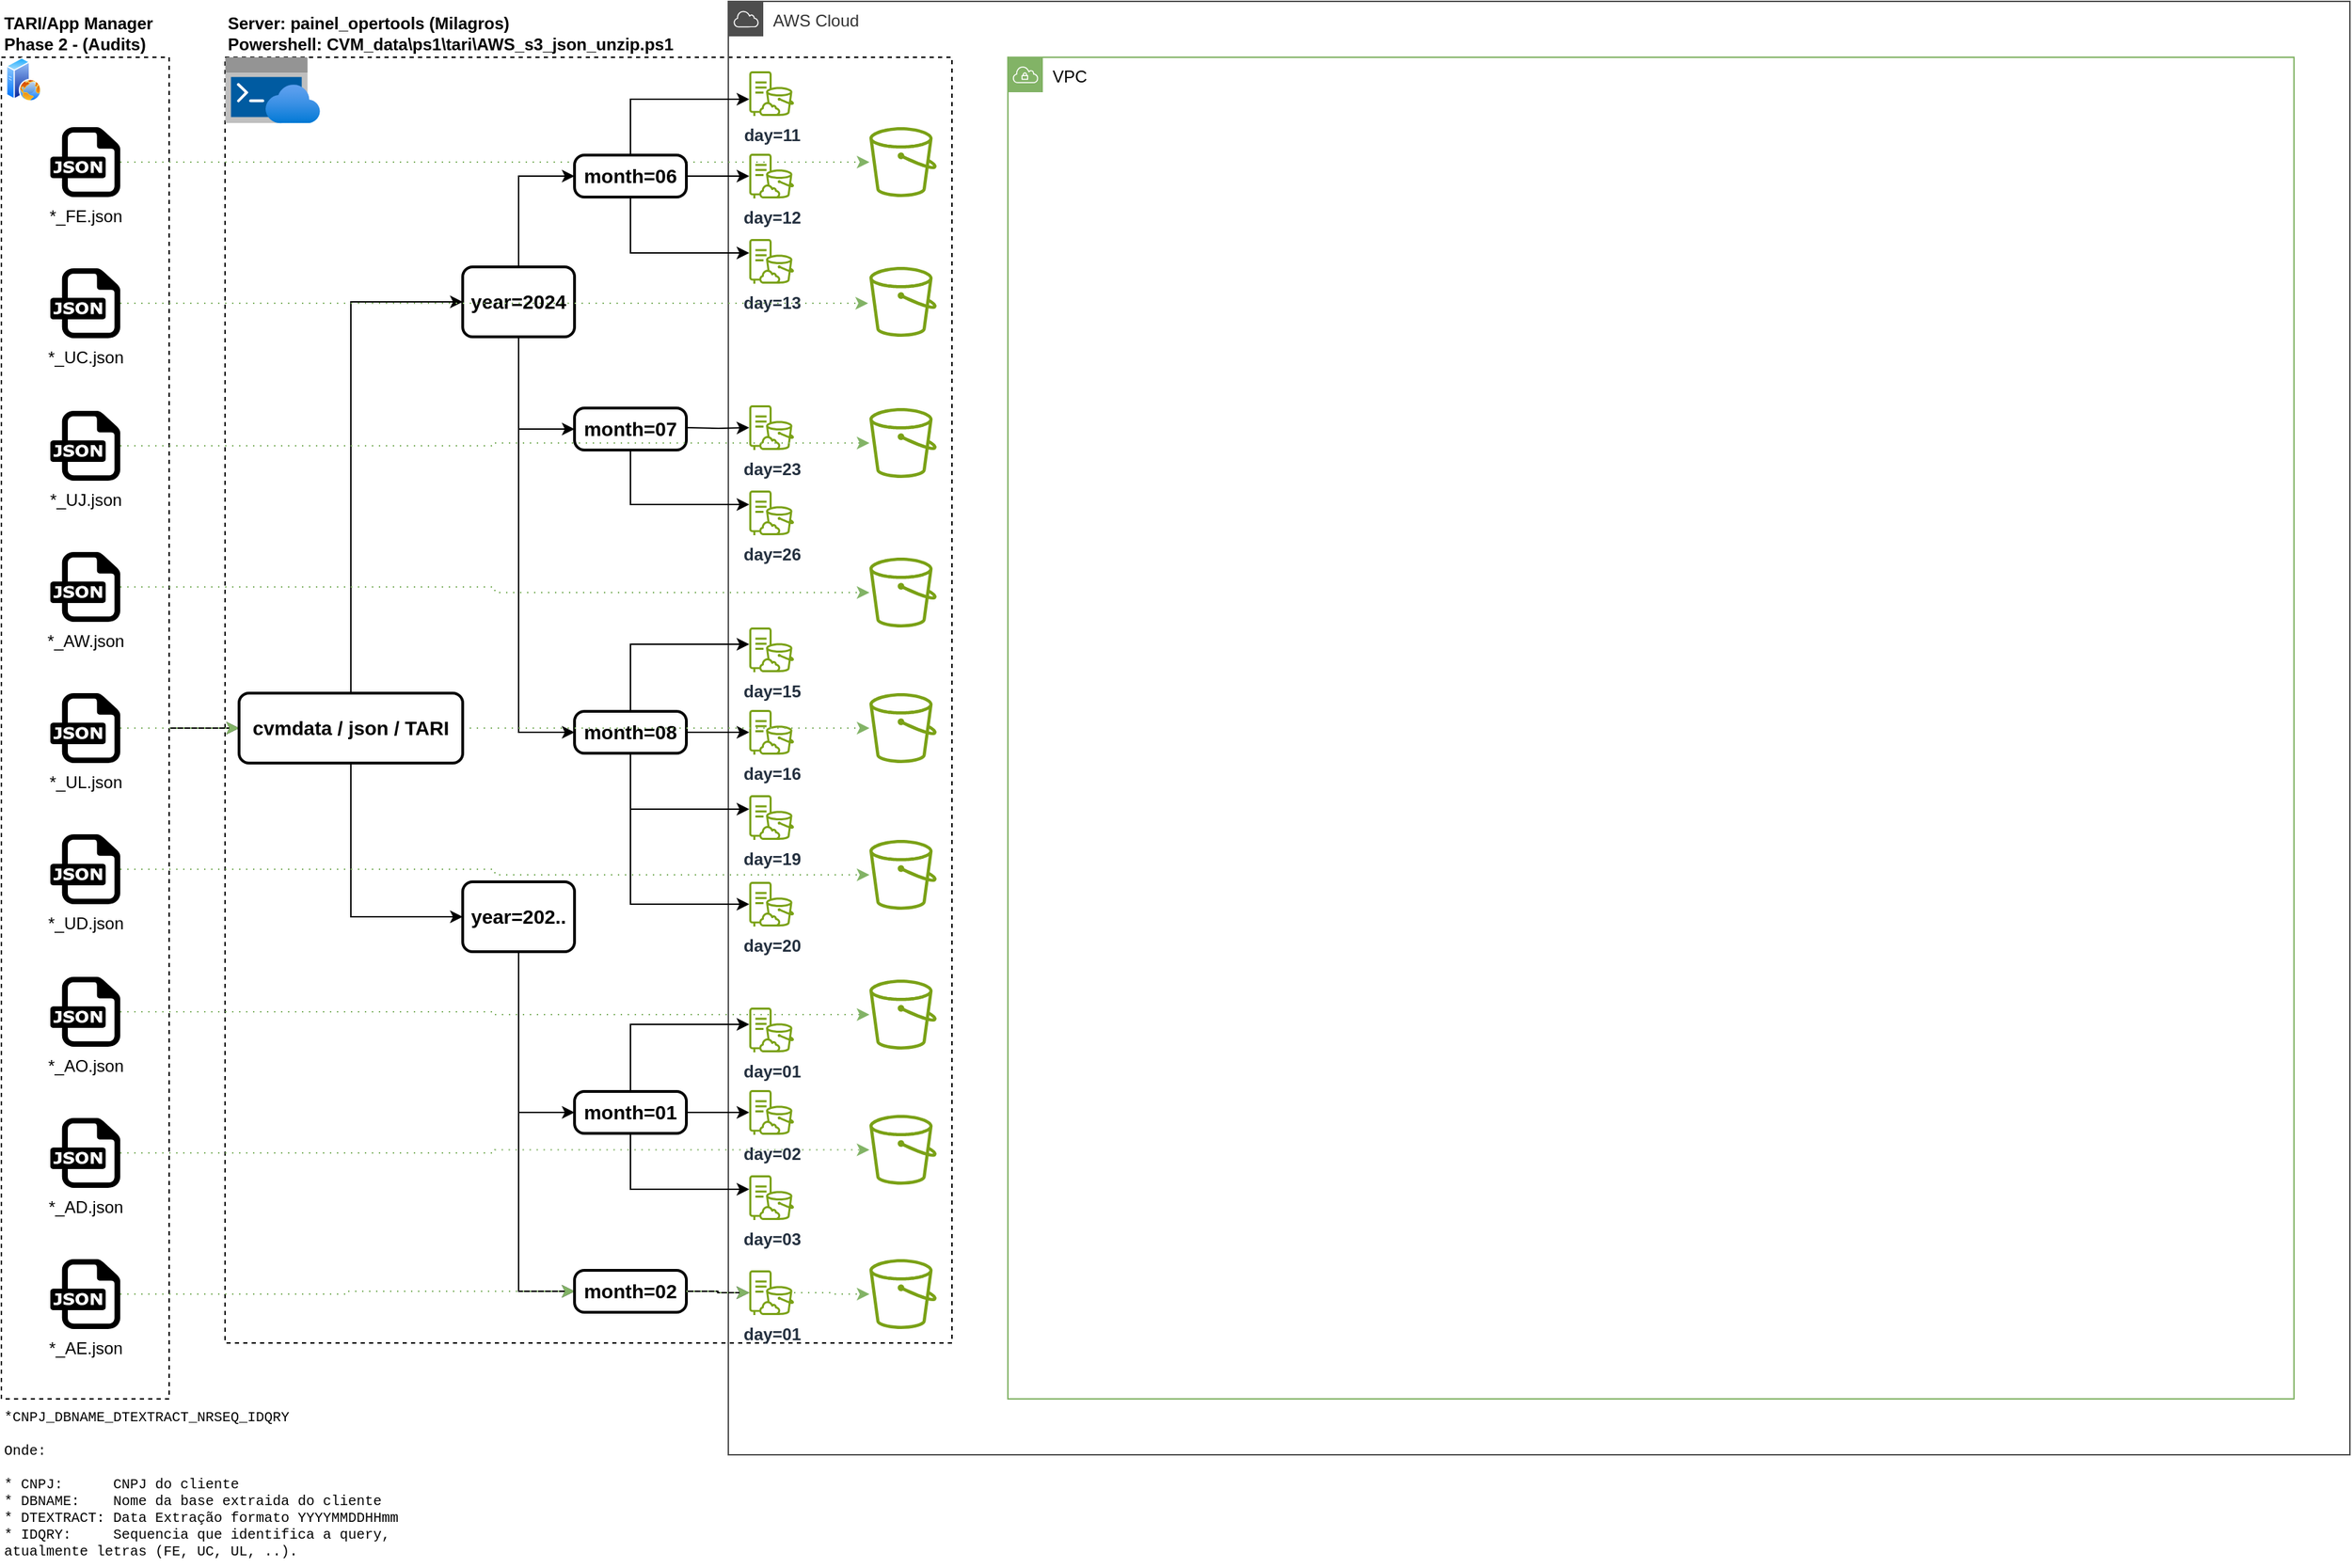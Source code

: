 <mxfile version="24.7.7">
  <diagram name="Página-1" id="c6UU8xq08x8CxFMYKwdJ">
    <mxGraphModel dx="2113" dy="867" grid="1" gridSize="10" guides="1" tooltips="1" connect="1" arrows="1" fold="1" page="1" pageScale="0.75" pageWidth="827" pageHeight="1169" background="none" math="0" shadow="0">
      <root>
        <mxCell id="0" />
        <mxCell id="CtPyU6aLkwgzy3mVIZhx-16" value="powershell" parent="0" />
        <mxCell id="CtPyU6aLkwgzy3mVIZhx-18" value="&lt;b&gt;Server:&amp;nbsp;painel_opertools (Milagros)&lt;/b&gt;&lt;div&gt;&lt;b&gt;Powershell:&amp;nbsp;CVM_data\ps1\tari\AWS_s3_json_unzip.ps1&lt;/b&gt;&lt;/div&gt;" style="whiteSpace=wrap;html=1;dashed=1;labelPosition=center;verticalLabelPosition=top;align=left;verticalAlign=bottom;" vertex="1" parent="CtPyU6aLkwgzy3mVIZhx-16">
          <mxGeometry x="200" y="120" width="520" height="920" as="geometry" />
        </mxCell>
        <mxCell id="CtPyU6aLkwgzy3mVIZhx-17" value="" style="image;aspect=fixed;html=1;points=[];align=center;fontSize=12;image=img/lib/azure2/other/Azure_Cloud_Shell.svg;" vertex="1" parent="CtPyU6aLkwgzy3mVIZhx-16">
          <mxGeometry x="200" y="120" width="68" height="47.2" as="geometry" />
        </mxCell>
        <mxCell id="CtPyU6aLkwgzy3mVIZhx-19" value="tari" parent="0" />
        <mxCell id="CtPyU6aLkwgzy3mVIZhx-22" value="" style="group;align=left;" vertex="1" connectable="0" parent="CtPyU6aLkwgzy3mVIZhx-19">
          <mxGeometry x="40" y="120" width="120" height="960" as="geometry" />
        </mxCell>
        <mxCell id="CtPyU6aLkwgzy3mVIZhx-20" value="&lt;b&gt;TARI/App Manager &lt;span style=&quot;background-color: initial;&quot;&gt;Phase 2 - (Audits)&lt;/span&gt;&lt;/b&gt;" style="whiteSpace=wrap;html=1;dashed=1;labelPosition=center;verticalLabelPosition=top;align=left;verticalAlign=bottom;" vertex="1" parent="CtPyU6aLkwgzy3mVIZhx-22">
          <mxGeometry width="120" height="960" as="geometry" />
        </mxCell>
        <mxCell id="CtPyU6aLkwgzy3mVIZhx-21" value="" style="image;perimeter=ellipsePerimeter;html=1;align=center;shadow=0;dashed=0;spacingTop=3;image=img/lib/active_directory/web_server.svg;" vertex="1" parent="CtPyU6aLkwgzy3mVIZhx-22">
          <mxGeometry width="32" height="31.67" as="geometry" />
        </mxCell>
        <mxCell id="CtPyU6aLkwgzy3mVIZhx-23" value="*&lt;span style=&quot;background-color: initial;&quot;&gt;_FE.json&lt;/span&gt;" style="dashed=0;outlineConnect=0;html=1;align=center;labelPosition=center;verticalLabelPosition=bottom;verticalAlign=top;shape=mxgraph.weblogos.json" vertex="1" parent="CtPyU6aLkwgzy3mVIZhx-22">
          <mxGeometry x="35" y="50.001" width="50" height="50" as="geometry" />
        </mxCell>
        <mxCell id="CtPyU6aLkwgzy3mVIZhx-24" value="*_UC.json" style="dashed=0;outlineConnect=0;html=1;align=center;labelPosition=center;verticalLabelPosition=bottom;verticalAlign=top;shape=mxgraph.weblogos.json" vertex="1" parent="CtPyU6aLkwgzy3mVIZhx-22">
          <mxGeometry x="35" y="151" width="50" height="50" as="geometry" />
        </mxCell>
        <mxCell id="CtPyU6aLkwgzy3mVIZhx-25" value="*_UJ.json" style="dashed=0;outlineConnect=0;html=1;align=center;labelPosition=center;verticalLabelPosition=bottom;verticalAlign=top;shape=mxgraph.weblogos.json" vertex="1" parent="CtPyU6aLkwgzy3mVIZhx-22">
          <mxGeometry x="35" y="253" width="50" height="50" as="geometry" />
        </mxCell>
        <mxCell id="CtPyU6aLkwgzy3mVIZhx-26" value="*_AW.json" style="dashed=0;outlineConnect=0;html=1;align=center;labelPosition=center;verticalLabelPosition=bottom;verticalAlign=top;shape=mxgraph.weblogos.json" vertex="1" parent="CtPyU6aLkwgzy3mVIZhx-22">
          <mxGeometry x="35" y="354" width="50" height="50" as="geometry" />
        </mxCell>
        <mxCell id="CtPyU6aLkwgzy3mVIZhx-27" value="*_UL.json" style="dashed=0;outlineConnect=0;html=1;align=center;labelPosition=center;verticalLabelPosition=bottom;verticalAlign=top;shape=mxgraph.weblogos.json" vertex="1" parent="CtPyU6aLkwgzy3mVIZhx-22">
          <mxGeometry x="35" y="455" width="50" height="50" as="geometry" />
        </mxCell>
        <mxCell id="CtPyU6aLkwgzy3mVIZhx-28" value="*_AE.json" style="dashed=0;outlineConnect=0;html=1;align=center;labelPosition=center;verticalLabelPosition=bottom;verticalAlign=top;shape=mxgraph.weblogos.json" vertex="1" parent="CtPyU6aLkwgzy3mVIZhx-22">
          <mxGeometry x="35" y="860.001" width="50" height="50" as="geometry" />
        </mxCell>
        <mxCell id="CtPyU6aLkwgzy3mVIZhx-29" value="*_AD.json" style="dashed=0;outlineConnect=0;html=1;align=center;labelPosition=center;verticalLabelPosition=bottom;verticalAlign=top;shape=mxgraph.weblogos.json" vertex="1" parent="CtPyU6aLkwgzy3mVIZhx-22">
          <mxGeometry x="35" y="759" width="50" height="50" as="geometry" />
        </mxCell>
        <mxCell id="CtPyU6aLkwgzy3mVIZhx-30" value="*_AO.json" style="dashed=0;outlineConnect=0;html=1;align=center;labelPosition=center;verticalLabelPosition=bottom;verticalAlign=top;shape=mxgraph.weblogos.json" vertex="1" parent="CtPyU6aLkwgzy3mVIZhx-22">
          <mxGeometry x="35" y="658" width="50" height="50" as="geometry" />
        </mxCell>
        <mxCell id="CtPyU6aLkwgzy3mVIZhx-31" value="*_UD.json" style="dashed=0;outlineConnect=0;html=1;align=center;labelPosition=center;verticalLabelPosition=bottom;verticalAlign=top;shape=mxgraph.weblogos.json" vertex="1" parent="CtPyU6aLkwgzy3mVIZhx-22">
          <mxGeometry x="35" y="556" width="50" height="50" as="geometry" />
        </mxCell>
        <mxCell id="CtPyU6aLkwgzy3mVIZhx-35" value="*CNPJ_DBNAME_DTEXTRACT_NRSEQ_IDQRY&#xa;&#xa;Onde:&#xa;&#xa;* CNPJ:      CNPJ do cliente&#xa;* DBNAME:    Nome da base extraida do cliente&#xa;* DTEXTRACT: Data Extração formato YYYYMMDDHHmm&#xa;* IDQRY:     Sequencia que identifica a query, &#xa;atualmente letras (FE, UC, UL, ..)." style="fillColor=none;strokeColor=none;align=left;fontSize=10;fontFamily=Courier New;" vertex="1" parent="CtPyU6aLkwgzy3mVIZhx-19">
          <mxGeometry x="40" y="1080" width="350" height="120" as="geometry" />
        </mxCell>
        <mxCell id="CtPyU6aLkwgzy3mVIZhx-6" value="cloud" parent="0" />
        <mxCell id="CtPyU6aLkwgzy3mVIZhx-8" value="AWS Cloud" style="sketch=0;outlineConnect=0;gradientColor=none;html=1;whiteSpace=wrap;fontSize=12;fontStyle=0;shape=mxgraph.aws4.group;grIcon=mxgraph.aws4.group_aws_cloud;strokeColor=#4D4D4D;fillColor=none;verticalAlign=top;align=left;spacingLeft=30;fontColor=#333333;dashed=0;" vertex="1" parent="CtPyU6aLkwgzy3mVIZhx-6">
          <mxGeometry x="560" y="80" width="1160" height="1040" as="geometry" />
        </mxCell>
        <mxCell id="CtPyU6aLkwgzy3mVIZhx-77" style="edgeStyle=orthogonalEdgeStyle;rounded=0;orthogonalLoop=1;jettySize=auto;html=1;entryX=0;entryY=0.5;entryDx=0;entryDy=0;" edge="1" parent="CtPyU6aLkwgzy3mVIZhx-6" source="CtPyU6aLkwgzy3mVIZhx-51" target="CtPyU6aLkwgzy3mVIZhx-56">
          <mxGeometry relative="1" as="geometry" />
        </mxCell>
        <mxCell id="CtPyU6aLkwgzy3mVIZhx-79" style="edgeStyle=orthogonalEdgeStyle;rounded=0;orthogonalLoop=1;jettySize=auto;html=1;entryX=0;entryY=0.5;entryDx=0;entryDy=0;" edge="1" parent="CtPyU6aLkwgzy3mVIZhx-6" source="CtPyU6aLkwgzy3mVIZhx-51" target="CtPyU6aLkwgzy3mVIZhx-62">
          <mxGeometry relative="1" as="geometry" />
        </mxCell>
        <mxCell id="CtPyU6aLkwgzy3mVIZhx-52" value="" style="sketch=0;outlineConnect=0;fontColor=#232F3E;gradientColor=none;fillColor=#7AA116;strokeColor=none;dashed=0;verticalLabelPosition=bottom;verticalAlign=top;align=center;html=1;fontSize=12;fontStyle=0;pointerEvents=1;shape=mxgraph.aws4.bucket;" vertex="1" parent="CtPyU6aLkwgzy3mVIZhx-6">
          <mxGeometry x="660" y="170" width="50" height="50" as="geometry" />
        </mxCell>
        <mxCell id="CtPyU6aLkwgzy3mVIZhx-53" style="edgeStyle=orthogonalEdgeStyle;rounded=0;orthogonalLoop=1;jettySize=auto;html=1;dashed=1;dashPattern=1 4;fillColor=#d5e8d4;strokeColor=#82b366;" edge="1" parent="CtPyU6aLkwgzy3mVIZhx-6" source="CtPyU6aLkwgzy3mVIZhx-23" target="CtPyU6aLkwgzy3mVIZhx-52">
          <mxGeometry relative="1" as="geometry" />
        </mxCell>
        <mxCell id="CtPyU6aLkwgzy3mVIZhx-74" style="edgeStyle=orthogonalEdgeStyle;rounded=0;orthogonalLoop=1;jettySize=auto;html=1;entryX=0;entryY=0.5;entryDx=0;entryDy=0;" edge="1" parent="CtPyU6aLkwgzy3mVIZhx-6" source="CtPyU6aLkwgzy3mVIZhx-56" target="CtPyU6aLkwgzy3mVIZhx-67">
          <mxGeometry relative="1" as="geometry" />
        </mxCell>
        <mxCell id="CtPyU6aLkwgzy3mVIZhx-75" style="edgeStyle=orthogonalEdgeStyle;rounded=0;orthogonalLoop=1;jettySize=auto;html=1;entryX=0;entryY=0.5;entryDx=0;entryDy=0;" edge="1" parent="CtPyU6aLkwgzy3mVIZhx-6" source="CtPyU6aLkwgzy3mVIZhx-56" target="CtPyU6aLkwgzy3mVIZhx-64">
          <mxGeometry relative="1" as="geometry" />
        </mxCell>
        <mxCell id="CtPyU6aLkwgzy3mVIZhx-109" style="edgeStyle=orthogonalEdgeStyle;rounded=0;orthogonalLoop=1;jettySize=auto;html=1;entryX=0;entryY=0.5;entryDx=0;entryDy=0;" edge="1" parent="CtPyU6aLkwgzy3mVIZhx-6" source="CtPyU6aLkwgzy3mVIZhx-56" target="CtPyU6aLkwgzy3mVIZhx-105">
          <mxGeometry relative="1" as="geometry" />
        </mxCell>
        <mxCell id="CtPyU6aLkwgzy3mVIZhx-56" value="&lt;font size=&quot;1&quot; style=&quot;&quot;&gt;&lt;b style=&quot;font-size: 14px;&quot;&gt;year=2024&lt;/b&gt;&lt;/font&gt;" style="rounded=1;whiteSpace=wrap;html=1;absoluteArcSize=1;arcSize=14;strokeWidth=2;" vertex="1" parent="CtPyU6aLkwgzy3mVIZhx-6">
          <mxGeometry x="370" y="270" width="80" height="50" as="geometry" />
        </mxCell>
        <mxCell id="CtPyU6aLkwgzy3mVIZhx-136" style="edgeStyle=orthogonalEdgeStyle;rounded=0;orthogonalLoop=1;jettySize=auto;html=1;entryX=0;entryY=0.5;entryDx=0;entryDy=0;" edge="1" parent="CtPyU6aLkwgzy3mVIZhx-6" source="CtPyU6aLkwgzy3mVIZhx-62" target="CtPyU6aLkwgzy3mVIZhx-132">
          <mxGeometry relative="1" as="geometry" />
        </mxCell>
        <mxCell id="CtPyU6aLkwgzy3mVIZhx-137" style="edgeStyle=orthogonalEdgeStyle;rounded=0;orthogonalLoop=1;jettySize=auto;html=1;entryX=0;entryY=0.5;entryDx=0;entryDy=0;" edge="1" parent="CtPyU6aLkwgzy3mVIZhx-6" source="CtPyU6aLkwgzy3mVIZhx-62" target="CtPyU6aLkwgzy3mVIZhx-128">
          <mxGeometry relative="1" as="geometry" />
        </mxCell>
        <mxCell id="CtPyU6aLkwgzy3mVIZhx-62" value="&lt;font size=&quot;1&quot; style=&quot;&quot;&gt;&lt;b style=&quot;font-size: 14px;&quot;&gt;year=202..&lt;/b&gt;&lt;/font&gt;" style="rounded=1;whiteSpace=wrap;html=1;absoluteArcSize=1;arcSize=14;strokeWidth=2;" vertex="1" parent="CtPyU6aLkwgzy3mVIZhx-6">
          <mxGeometry x="370" y="710" width="80" height="50" as="geometry" />
        </mxCell>
        <mxCell id="CtPyU6aLkwgzy3mVIZhx-64" value="&lt;font size=&quot;1&quot; style=&quot;&quot;&gt;&lt;b style=&quot;font-size: 14px;&quot;&gt;month=07&lt;/b&gt;&lt;/font&gt;" style="rounded=1;whiteSpace=wrap;html=1;absoluteArcSize=1;arcSize=14;strokeWidth=2;" vertex="1" parent="CtPyU6aLkwgzy3mVIZhx-6">
          <mxGeometry x="450" y="371" width="80" height="30" as="geometry" />
        </mxCell>
        <mxCell id="CtPyU6aLkwgzy3mVIZhx-65" value="&lt;b&gt;day=11&lt;/b&gt;" style="sketch=0;outlineConnect=0;fontColor=#232F3E;gradientColor=none;fillColor=#7AA116;strokeColor=none;dashed=0;verticalLabelPosition=bottom;verticalAlign=top;align=center;html=1;fontSize=12;fontStyle=0;aspect=fixed;pointerEvents=1;shape=mxgraph.aws4.s3_on_outposts;" vertex="1" parent="CtPyU6aLkwgzy3mVIZhx-6">
          <mxGeometry x="575" y="130" width="32" height="32" as="geometry" />
        </mxCell>
        <mxCell id="CtPyU6aLkwgzy3mVIZhx-69" style="edgeStyle=orthogonalEdgeStyle;rounded=0;orthogonalLoop=1;jettySize=auto;html=1;" edge="1" parent="CtPyU6aLkwgzy3mVIZhx-6" source="CtPyU6aLkwgzy3mVIZhx-67" target="CtPyU6aLkwgzy3mVIZhx-65">
          <mxGeometry relative="1" as="geometry">
            <Array as="points">
              <mxPoint x="490" y="150" />
            </Array>
          </mxGeometry>
        </mxCell>
        <mxCell id="CtPyU6aLkwgzy3mVIZhx-70" style="edgeStyle=orthogonalEdgeStyle;rounded=0;orthogonalLoop=1;jettySize=auto;html=1;" edge="1" parent="CtPyU6aLkwgzy3mVIZhx-6" source="CtPyU6aLkwgzy3mVIZhx-67" target="CtPyU6aLkwgzy3mVIZhx-68">
          <mxGeometry relative="1" as="geometry" />
        </mxCell>
        <mxCell id="CtPyU6aLkwgzy3mVIZhx-72" style="edgeStyle=orthogonalEdgeStyle;rounded=0;orthogonalLoop=1;jettySize=auto;html=1;" edge="1" parent="CtPyU6aLkwgzy3mVIZhx-6" source="CtPyU6aLkwgzy3mVIZhx-67" target="CtPyU6aLkwgzy3mVIZhx-71">
          <mxGeometry relative="1" as="geometry">
            <Array as="points">
              <mxPoint x="490" y="260" />
            </Array>
          </mxGeometry>
        </mxCell>
        <mxCell id="CtPyU6aLkwgzy3mVIZhx-67" value="&lt;font size=&quot;1&quot; style=&quot;&quot;&gt;&lt;b style=&quot;font-size: 14px;&quot;&gt;month=06&lt;/b&gt;&lt;/font&gt;" style="rounded=1;whiteSpace=wrap;html=1;absoluteArcSize=1;arcSize=14;strokeWidth=2;" vertex="1" parent="CtPyU6aLkwgzy3mVIZhx-6">
          <mxGeometry x="450" y="190" width="80" height="30" as="geometry" />
        </mxCell>
        <mxCell id="CtPyU6aLkwgzy3mVIZhx-68" value="&lt;b&gt;day=12&lt;/b&gt;" style="sketch=0;outlineConnect=0;fontColor=#232F3E;gradientColor=none;fillColor=#7AA116;strokeColor=none;dashed=0;verticalLabelPosition=bottom;verticalAlign=top;align=center;html=1;fontSize=12;fontStyle=0;aspect=fixed;pointerEvents=1;shape=mxgraph.aws4.s3_on_outposts;" vertex="1" parent="CtPyU6aLkwgzy3mVIZhx-6">
          <mxGeometry x="575" y="189" width="32" height="32" as="geometry" />
        </mxCell>
        <mxCell id="CtPyU6aLkwgzy3mVIZhx-71" value="&lt;b&gt;day=13&lt;/b&gt;" style="sketch=0;outlineConnect=0;fontColor=#232F3E;gradientColor=none;fillColor=#7AA116;strokeColor=none;dashed=0;verticalLabelPosition=bottom;verticalAlign=top;align=center;html=1;fontSize=12;fontStyle=0;aspect=fixed;pointerEvents=1;shape=mxgraph.aws4.s3_on_outposts;" vertex="1" parent="CtPyU6aLkwgzy3mVIZhx-6">
          <mxGeometry x="575" y="250" width="32" height="32" as="geometry" />
        </mxCell>
        <mxCell id="CtPyU6aLkwgzy3mVIZhx-80" style="edgeStyle=orthogonalEdgeStyle;rounded=0;orthogonalLoop=1;jettySize=auto;html=1;" edge="1" target="CtPyU6aLkwgzy3mVIZhx-84" parent="CtPyU6aLkwgzy3mVIZhx-6">
          <mxGeometry relative="1" as="geometry">
            <mxPoint x="530" y="385" as="sourcePoint" />
          </mxGeometry>
        </mxCell>
        <mxCell id="CtPyU6aLkwgzy3mVIZhx-82" style="edgeStyle=orthogonalEdgeStyle;rounded=0;orthogonalLoop=1;jettySize=auto;html=1;" edge="1" target="CtPyU6aLkwgzy3mVIZhx-83" parent="CtPyU6aLkwgzy3mVIZhx-6">
          <mxGeometry relative="1" as="geometry">
            <mxPoint x="490" y="400" as="sourcePoint" />
            <Array as="points">
              <mxPoint x="490" y="440" />
            </Array>
          </mxGeometry>
        </mxCell>
        <mxCell id="CtPyU6aLkwgzy3mVIZhx-83" value="&lt;b&gt;day=26&lt;/b&gt;" style="sketch=0;outlineConnect=0;fontColor=#232F3E;gradientColor=none;fillColor=#7AA116;strokeColor=none;dashed=0;verticalLabelPosition=bottom;verticalAlign=top;align=center;html=1;fontSize=12;fontStyle=0;aspect=fixed;pointerEvents=1;shape=mxgraph.aws4.s3_on_outposts;" vertex="1" parent="CtPyU6aLkwgzy3mVIZhx-6">
          <mxGeometry x="575" y="430" width="32" height="32" as="geometry" />
        </mxCell>
        <mxCell id="CtPyU6aLkwgzy3mVIZhx-84" value="&lt;b&gt;day=23&lt;/b&gt;" style="sketch=0;outlineConnect=0;fontColor=#232F3E;gradientColor=none;fillColor=#7AA116;strokeColor=none;dashed=0;verticalLabelPosition=bottom;verticalAlign=top;align=center;html=1;fontSize=12;fontStyle=0;aspect=fixed;pointerEvents=1;shape=mxgraph.aws4.s3_on_outposts;" vertex="1" parent="CtPyU6aLkwgzy3mVIZhx-6">
          <mxGeometry x="575" y="369" width="32" height="32" as="geometry" />
        </mxCell>
        <mxCell id="CtPyU6aLkwgzy3mVIZhx-90" style="edgeStyle=orthogonalEdgeStyle;rounded=0;orthogonalLoop=1;jettySize=auto;html=1;dashed=1;dashPattern=1 4;fillColor=#d5e8d4;strokeColor=#82b366;" edge="1" parent="CtPyU6aLkwgzy3mVIZhx-6" source="CtPyU6aLkwgzy3mVIZhx-24">
          <mxGeometry relative="1" as="geometry">
            <mxPoint x="660.004" y="296" as="targetPoint" />
          </mxGeometry>
        </mxCell>
        <mxCell id="CtPyU6aLkwgzy3mVIZhx-96" value="" style="sketch=0;outlineConnect=0;fontColor=#232F3E;gradientColor=none;fillColor=#7AA116;strokeColor=none;dashed=0;verticalLabelPosition=bottom;verticalAlign=top;align=center;html=1;fontSize=12;fontStyle=0;pointerEvents=1;shape=mxgraph.aws4.bucket;" vertex="1" parent="CtPyU6aLkwgzy3mVIZhx-6">
          <mxGeometry x="660" y="270" width="50" height="50" as="geometry" />
        </mxCell>
        <mxCell id="CtPyU6aLkwgzy3mVIZhx-97" value="" style="sketch=0;outlineConnect=0;fontColor=#232F3E;gradientColor=none;fillColor=#7AA116;strokeColor=none;dashed=0;verticalLabelPosition=bottom;verticalAlign=top;align=center;html=1;fontSize=12;fontStyle=0;pointerEvents=1;shape=mxgraph.aws4.bucket;" vertex="1" parent="CtPyU6aLkwgzy3mVIZhx-6">
          <mxGeometry x="660" y="371" width="50" height="50" as="geometry" />
        </mxCell>
        <mxCell id="CtPyU6aLkwgzy3mVIZhx-98" style="edgeStyle=orthogonalEdgeStyle;rounded=0;orthogonalLoop=1;jettySize=auto;html=1;dashed=1;dashPattern=1 4;fillColor=#d5e8d4;strokeColor=#82b366;" edge="1" parent="CtPyU6aLkwgzy3mVIZhx-6" source="CtPyU6aLkwgzy3mVIZhx-25" target="CtPyU6aLkwgzy3mVIZhx-97">
          <mxGeometry relative="1" as="geometry" />
        </mxCell>
        <mxCell id="CtPyU6aLkwgzy3mVIZhx-99" value="" style="sketch=0;outlineConnect=0;fontColor=#232F3E;gradientColor=none;fillColor=#7AA116;strokeColor=none;dashed=0;verticalLabelPosition=bottom;verticalAlign=top;align=center;html=1;fontSize=12;fontStyle=0;pointerEvents=1;shape=mxgraph.aws4.bucket;" vertex="1" parent="CtPyU6aLkwgzy3mVIZhx-6">
          <mxGeometry x="660" y="478" width="50" height="50" as="geometry" />
        </mxCell>
        <mxCell id="CtPyU6aLkwgzy3mVIZhx-100" style="edgeStyle=orthogonalEdgeStyle;rounded=0;orthogonalLoop=1;jettySize=auto;html=1;dashed=1;dashPattern=1 4;fillColor=#d5e8d4;strokeColor=#82b366;" edge="1" parent="CtPyU6aLkwgzy3mVIZhx-6" source="CtPyU6aLkwgzy3mVIZhx-26" target="CtPyU6aLkwgzy3mVIZhx-99">
          <mxGeometry relative="1" as="geometry" />
        </mxCell>
        <mxCell id="CtPyU6aLkwgzy3mVIZhx-102" style="edgeStyle=orthogonalEdgeStyle;rounded=0;orthogonalLoop=1;jettySize=auto;html=1;exitX=0.5;exitY=0;exitDx=0;exitDy=0;" edge="1" source="CtPyU6aLkwgzy3mVIZhx-105" target="CtPyU6aLkwgzy3mVIZhx-106" parent="CtPyU6aLkwgzy3mVIZhx-6">
          <mxGeometry relative="1" as="geometry">
            <mxPoint x="450" y="508" as="sourcePoint" />
            <Array as="points">
              <mxPoint x="490" y="540" />
            </Array>
          </mxGeometry>
        </mxCell>
        <mxCell id="CtPyU6aLkwgzy3mVIZhx-103" style="edgeStyle=orthogonalEdgeStyle;rounded=0;orthogonalLoop=1;jettySize=auto;html=1;" edge="1" source="CtPyU6aLkwgzy3mVIZhx-105" target="CtPyU6aLkwgzy3mVIZhx-107" parent="CtPyU6aLkwgzy3mVIZhx-6">
          <mxGeometry relative="1" as="geometry" />
        </mxCell>
        <mxCell id="CtPyU6aLkwgzy3mVIZhx-104" style="edgeStyle=orthogonalEdgeStyle;rounded=0;orthogonalLoop=1;jettySize=auto;html=1;" edge="1" source="CtPyU6aLkwgzy3mVIZhx-105" target="CtPyU6aLkwgzy3mVIZhx-108" parent="CtPyU6aLkwgzy3mVIZhx-6">
          <mxGeometry relative="1" as="geometry">
            <Array as="points">
              <mxPoint x="490" y="658" />
            </Array>
          </mxGeometry>
        </mxCell>
        <mxCell id="CtPyU6aLkwgzy3mVIZhx-113" style="edgeStyle=orthogonalEdgeStyle;rounded=0;orthogonalLoop=1;jettySize=auto;html=1;" edge="1" parent="CtPyU6aLkwgzy3mVIZhx-6" source="CtPyU6aLkwgzy3mVIZhx-105" target="CtPyU6aLkwgzy3mVIZhx-110">
          <mxGeometry relative="1" as="geometry">
            <Array as="points">
              <mxPoint x="490" y="726" />
            </Array>
          </mxGeometry>
        </mxCell>
        <mxCell id="CtPyU6aLkwgzy3mVIZhx-105" value="&lt;font size=&quot;1&quot; style=&quot;&quot;&gt;&lt;b style=&quot;font-size: 14px;&quot;&gt;month=08&lt;/b&gt;&lt;/font&gt;" style="rounded=1;whiteSpace=wrap;html=1;absoluteArcSize=1;arcSize=14;strokeWidth=2;" vertex="1" parent="CtPyU6aLkwgzy3mVIZhx-6">
          <mxGeometry x="450" y="588" width="80" height="30" as="geometry" />
        </mxCell>
        <mxCell id="CtPyU6aLkwgzy3mVIZhx-106" value="&lt;b&gt;day=15&lt;/b&gt;" style="sketch=0;outlineConnect=0;fontColor=#232F3E;gradientColor=none;fillColor=#7AA116;strokeColor=none;dashed=0;verticalLabelPosition=bottom;verticalAlign=top;align=center;html=1;fontSize=12;fontStyle=0;aspect=fixed;pointerEvents=1;shape=mxgraph.aws4.s3_on_outposts;" vertex="1" parent="CtPyU6aLkwgzy3mVIZhx-6">
          <mxGeometry x="575" y="528" width="32" height="32" as="geometry" />
        </mxCell>
        <mxCell id="CtPyU6aLkwgzy3mVIZhx-107" value="&lt;b&gt;day=16&lt;/b&gt;" style="sketch=0;outlineConnect=0;fontColor=#232F3E;gradientColor=none;fillColor=#7AA116;strokeColor=none;dashed=0;verticalLabelPosition=bottom;verticalAlign=top;align=center;html=1;fontSize=12;fontStyle=0;aspect=fixed;pointerEvents=1;shape=mxgraph.aws4.s3_on_outposts;" vertex="1" parent="CtPyU6aLkwgzy3mVIZhx-6">
          <mxGeometry x="575" y="587" width="32" height="32" as="geometry" />
        </mxCell>
        <mxCell id="CtPyU6aLkwgzy3mVIZhx-108" value="&lt;b&gt;day=19&lt;/b&gt;" style="sketch=0;outlineConnect=0;fontColor=#232F3E;gradientColor=none;fillColor=#7AA116;strokeColor=none;dashed=0;verticalLabelPosition=bottom;verticalAlign=top;align=center;html=1;fontSize=12;fontStyle=0;aspect=fixed;pointerEvents=1;shape=mxgraph.aws4.s3_on_outposts;" vertex="1" parent="CtPyU6aLkwgzy3mVIZhx-6">
          <mxGeometry x="575" y="648" width="32" height="32" as="geometry" />
        </mxCell>
        <mxCell id="CtPyU6aLkwgzy3mVIZhx-110" value="&lt;b&gt;day=20&lt;/b&gt;" style="sketch=0;outlineConnect=0;fontColor=#232F3E;gradientColor=none;fillColor=#7AA116;strokeColor=none;dashed=0;verticalLabelPosition=bottom;verticalAlign=top;align=center;html=1;fontSize=12;fontStyle=0;aspect=fixed;pointerEvents=1;shape=mxgraph.aws4.s3_on_outposts;" vertex="1" parent="CtPyU6aLkwgzy3mVIZhx-6">
          <mxGeometry x="575" y="710" width="32" height="32" as="geometry" />
        </mxCell>
        <mxCell id="CtPyU6aLkwgzy3mVIZhx-114" value="" style="sketch=0;outlineConnect=0;fontColor=#232F3E;gradientColor=none;fillColor=#7AA116;strokeColor=none;dashed=0;verticalLabelPosition=bottom;verticalAlign=top;align=center;html=1;fontSize=12;fontStyle=0;pointerEvents=1;shape=mxgraph.aws4.bucket;" vertex="1" parent="CtPyU6aLkwgzy3mVIZhx-6">
          <mxGeometry x="660" y="575" width="50" height="50" as="geometry" />
        </mxCell>
        <mxCell id="CtPyU6aLkwgzy3mVIZhx-115" value="" style="sketch=0;outlineConnect=0;fontColor=#232F3E;gradientColor=none;fillColor=#7AA116;strokeColor=none;dashed=0;verticalLabelPosition=bottom;verticalAlign=top;align=center;html=1;fontSize=12;fontStyle=0;pointerEvents=1;shape=mxgraph.aws4.bucket;" vertex="1" parent="CtPyU6aLkwgzy3mVIZhx-6">
          <mxGeometry x="660" y="980" width="50" height="50" as="geometry" />
        </mxCell>
        <mxCell id="CtPyU6aLkwgzy3mVIZhx-116" value="" style="sketch=0;outlineConnect=0;fontColor=#232F3E;gradientColor=none;fillColor=#7AA116;strokeColor=none;dashed=0;verticalLabelPosition=bottom;verticalAlign=top;align=center;html=1;fontSize=12;fontStyle=0;pointerEvents=1;shape=mxgraph.aws4.bucket;" vertex="1" parent="CtPyU6aLkwgzy3mVIZhx-6">
          <mxGeometry x="660" y="876.75" width="50" height="50" as="geometry" />
        </mxCell>
        <mxCell id="CtPyU6aLkwgzy3mVIZhx-117" value="" style="sketch=0;outlineConnect=0;fontColor=#232F3E;gradientColor=none;fillColor=#7AA116;strokeColor=none;dashed=0;verticalLabelPosition=bottom;verticalAlign=top;align=center;html=1;fontSize=12;fontStyle=0;pointerEvents=1;shape=mxgraph.aws4.bucket;" vertex="1" parent="CtPyU6aLkwgzy3mVIZhx-6">
          <mxGeometry x="660" y="780" width="50" height="50" as="geometry" />
        </mxCell>
        <mxCell id="CtPyU6aLkwgzy3mVIZhx-118" value="" style="sketch=0;outlineConnect=0;fontColor=#232F3E;gradientColor=none;fillColor=#7AA116;strokeColor=none;dashed=0;verticalLabelPosition=bottom;verticalAlign=top;align=center;html=1;fontSize=12;fontStyle=0;pointerEvents=1;shape=mxgraph.aws4.bucket;" vertex="1" parent="CtPyU6aLkwgzy3mVIZhx-6">
          <mxGeometry x="660" y="680" width="50" height="50" as="geometry" />
        </mxCell>
        <mxCell id="CtPyU6aLkwgzy3mVIZhx-119" style="edgeStyle=orthogonalEdgeStyle;rounded=0;orthogonalLoop=1;jettySize=auto;html=1;dashed=1;dashPattern=1 4;fillColor=#d5e8d4;strokeColor=#82b366;" edge="1" parent="CtPyU6aLkwgzy3mVIZhx-6" source="CtPyU6aLkwgzy3mVIZhx-51" target="CtPyU6aLkwgzy3mVIZhx-114">
          <mxGeometry relative="1" as="geometry" />
        </mxCell>
        <mxCell id="CtPyU6aLkwgzy3mVIZhx-120" style="edgeStyle=orthogonalEdgeStyle;rounded=0;orthogonalLoop=1;jettySize=auto;html=1;dashed=1;dashPattern=1 4;fillColor=#d5e8d4;strokeColor=#82b366;" edge="1" parent="CtPyU6aLkwgzy3mVIZhx-6" source="CtPyU6aLkwgzy3mVIZhx-31" target="CtPyU6aLkwgzy3mVIZhx-118">
          <mxGeometry relative="1" as="geometry" />
        </mxCell>
        <mxCell id="CtPyU6aLkwgzy3mVIZhx-121" style="edgeStyle=orthogonalEdgeStyle;rounded=0;orthogonalLoop=1;jettySize=auto;html=1;dashed=1;dashPattern=1 4;fillColor=#d5e8d4;strokeColor=#82b366;" edge="1" parent="CtPyU6aLkwgzy3mVIZhx-6" source="CtPyU6aLkwgzy3mVIZhx-30" target="CtPyU6aLkwgzy3mVIZhx-117">
          <mxGeometry relative="1" as="geometry" />
        </mxCell>
        <mxCell id="CtPyU6aLkwgzy3mVIZhx-122" style="edgeStyle=orthogonalEdgeStyle;rounded=0;orthogonalLoop=1;jettySize=auto;html=1;dashed=1;dashPattern=1 4;fillColor=#d5e8d4;strokeColor=#82b366;" edge="1" parent="CtPyU6aLkwgzy3mVIZhx-6" source="CtPyU6aLkwgzy3mVIZhx-29" target="CtPyU6aLkwgzy3mVIZhx-116">
          <mxGeometry relative="1" as="geometry" />
        </mxCell>
        <mxCell id="CtPyU6aLkwgzy3mVIZhx-123" style="edgeStyle=orthogonalEdgeStyle;rounded=0;orthogonalLoop=1;jettySize=auto;html=1;dashed=1;dashPattern=1 4;fillColor=#d5e8d4;strokeColor=#82b366;" edge="1" parent="CtPyU6aLkwgzy3mVIZhx-6" source="CtPyU6aLkwgzy3mVIZhx-135" target="CtPyU6aLkwgzy3mVIZhx-115">
          <mxGeometry relative="1" as="geometry" />
        </mxCell>
        <mxCell id="CtPyU6aLkwgzy3mVIZhx-125" style="edgeStyle=orthogonalEdgeStyle;rounded=0;orthogonalLoop=1;jettySize=auto;html=1;" edge="1" source="CtPyU6aLkwgzy3mVIZhx-128" target="CtPyU6aLkwgzy3mVIZhx-130" parent="CtPyU6aLkwgzy3mVIZhx-6">
          <mxGeometry relative="1" as="geometry" />
        </mxCell>
        <mxCell id="CtPyU6aLkwgzy3mVIZhx-126" style="edgeStyle=orthogonalEdgeStyle;rounded=0;orthogonalLoop=1;jettySize=auto;html=1;exitX=0.5;exitY=0;exitDx=0;exitDy=0;" edge="1" source="CtPyU6aLkwgzy3mVIZhx-128" target="CtPyU6aLkwgzy3mVIZhx-129" parent="CtPyU6aLkwgzy3mVIZhx-6">
          <mxGeometry relative="1" as="geometry">
            <mxPoint x="450" y="780" as="sourcePoint" />
            <Array as="points">
              <mxPoint x="490" y="812" />
            </Array>
          </mxGeometry>
        </mxCell>
        <mxCell id="CtPyU6aLkwgzy3mVIZhx-127" style="edgeStyle=orthogonalEdgeStyle;rounded=0;orthogonalLoop=1;jettySize=auto;html=1;" edge="1" source="CtPyU6aLkwgzy3mVIZhx-128" target="CtPyU6aLkwgzy3mVIZhx-131" parent="CtPyU6aLkwgzy3mVIZhx-6">
          <mxGeometry relative="1" as="geometry">
            <Array as="points">
              <mxPoint x="490" y="930" />
            </Array>
          </mxGeometry>
        </mxCell>
        <mxCell id="CtPyU6aLkwgzy3mVIZhx-128" value="&lt;font size=&quot;1&quot; style=&quot;&quot;&gt;&lt;b style=&quot;font-size: 14px;&quot;&gt;month=01&lt;/b&gt;&lt;/font&gt;" style="rounded=1;whiteSpace=wrap;html=1;absoluteArcSize=1;arcSize=14;strokeWidth=2;" vertex="1" parent="CtPyU6aLkwgzy3mVIZhx-6">
          <mxGeometry x="450" y="860" width="80" height="30" as="geometry" />
        </mxCell>
        <mxCell id="CtPyU6aLkwgzy3mVIZhx-129" value="&lt;b&gt;day=01&lt;/b&gt;" style="sketch=0;outlineConnect=0;fontColor=#232F3E;gradientColor=none;fillColor=#7AA116;strokeColor=none;dashed=0;verticalLabelPosition=bottom;verticalAlign=top;align=center;html=1;fontSize=12;fontStyle=0;aspect=fixed;pointerEvents=1;shape=mxgraph.aws4.s3_on_outposts;" vertex="1" parent="CtPyU6aLkwgzy3mVIZhx-6">
          <mxGeometry x="575" y="800" width="32" height="32" as="geometry" />
        </mxCell>
        <mxCell id="CtPyU6aLkwgzy3mVIZhx-130" value="&lt;b&gt;day=02&lt;/b&gt;" style="sketch=0;outlineConnect=0;fontColor=#232F3E;gradientColor=none;fillColor=#7AA116;strokeColor=none;dashed=0;verticalLabelPosition=bottom;verticalAlign=top;align=center;html=1;fontSize=12;fontStyle=0;aspect=fixed;pointerEvents=1;shape=mxgraph.aws4.s3_on_outposts;" vertex="1" parent="CtPyU6aLkwgzy3mVIZhx-6">
          <mxGeometry x="575" y="859" width="32" height="32" as="geometry" />
        </mxCell>
        <mxCell id="CtPyU6aLkwgzy3mVIZhx-131" value="&lt;b&gt;day=03&lt;/b&gt;" style="sketch=0;outlineConnect=0;fontColor=#232F3E;gradientColor=none;fillColor=#7AA116;strokeColor=none;dashed=0;verticalLabelPosition=bottom;verticalAlign=top;align=center;html=1;fontSize=12;fontStyle=0;aspect=fixed;pointerEvents=1;shape=mxgraph.aws4.s3_on_outposts;" vertex="1" parent="CtPyU6aLkwgzy3mVIZhx-6">
          <mxGeometry x="575" y="920" width="32" height="32" as="geometry" />
        </mxCell>
        <mxCell id="CtPyU6aLkwgzy3mVIZhx-133" value="" style="edgeStyle=orthogonalEdgeStyle;rounded=0;orthogonalLoop=1;jettySize=auto;html=1;dashed=1;dashPattern=1 4;fillColor=#d5e8d4;strokeColor=#82b366;" edge="1" parent="CtPyU6aLkwgzy3mVIZhx-6" source="CtPyU6aLkwgzy3mVIZhx-28" target="CtPyU6aLkwgzy3mVIZhx-132">
          <mxGeometry relative="1" as="geometry">
            <mxPoint x="125" y="1005" as="sourcePoint" />
            <mxPoint x="661" y="1005" as="targetPoint" />
          </mxGeometry>
        </mxCell>
        <mxCell id="CtPyU6aLkwgzy3mVIZhx-138" style="edgeStyle=orthogonalEdgeStyle;rounded=0;orthogonalLoop=1;jettySize=auto;html=1;" edge="1" parent="CtPyU6aLkwgzy3mVIZhx-6" source="CtPyU6aLkwgzy3mVIZhx-132" target="CtPyU6aLkwgzy3mVIZhx-135">
          <mxGeometry relative="1" as="geometry" />
        </mxCell>
        <mxCell id="CtPyU6aLkwgzy3mVIZhx-132" value="&lt;font size=&quot;1&quot; style=&quot;&quot;&gt;&lt;b style=&quot;font-size: 14px;&quot;&gt;month=02&lt;/b&gt;&lt;/font&gt;" style="rounded=1;whiteSpace=wrap;html=1;absoluteArcSize=1;arcSize=14;strokeWidth=2;" vertex="1" parent="CtPyU6aLkwgzy3mVIZhx-6">
          <mxGeometry x="450" y="988" width="80" height="30" as="geometry" />
        </mxCell>
        <mxCell id="CtPyU6aLkwgzy3mVIZhx-139" value="" style="edgeStyle=orthogonalEdgeStyle;rounded=0;orthogonalLoop=1;jettySize=auto;html=1;dashed=1;dashPattern=1 4;fillColor=#d5e8d4;strokeColor=#82b366;" edge="1" parent="CtPyU6aLkwgzy3mVIZhx-6" source="CtPyU6aLkwgzy3mVIZhx-132" target="CtPyU6aLkwgzy3mVIZhx-135">
          <mxGeometry relative="1" as="geometry">
            <mxPoint x="530" y="1005" as="sourcePoint" />
            <mxPoint x="661" y="1005" as="targetPoint" />
          </mxGeometry>
        </mxCell>
        <mxCell id="CtPyU6aLkwgzy3mVIZhx-135" value="&lt;b&gt;day=01&lt;/b&gt;" style="sketch=0;outlineConnect=0;fontColor=#232F3E;gradientColor=none;fillColor=#7AA116;strokeColor=none;dashed=0;verticalLabelPosition=bottom;verticalAlign=top;align=center;html=1;fontSize=12;fontStyle=0;aspect=fixed;pointerEvents=1;shape=mxgraph.aws4.s3_on_outposts;" vertex="1" parent="CtPyU6aLkwgzy3mVIZhx-6">
          <mxGeometry x="575" y="988" width="32" height="32" as="geometry" />
        </mxCell>
        <mxCell id="CtPyU6aLkwgzy3mVIZhx-140" style="edgeStyle=orthogonalEdgeStyle;rounded=0;orthogonalLoop=1;jettySize=auto;html=1;" edge="1" parent="CtPyU6aLkwgzy3mVIZhx-6" source="CtPyU6aLkwgzy3mVIZhx-20">
          <mxGeometry relative="1" as="geometry">
            <mxPoint x="210" y="600" as="targetPoint" />
          </mxGeometry>
        </mxCell>
        <mxCell id="CtPyU6aLkwgzy3mVIZhx-141" value="" style="edgeStyle=orthogonalEdgeStyle;rounded=0;orthogonalLoop=1;jettySize=auto;html=1;dashed=1;dashPattern=1 4;fillColor=#d5e8d4;strokeColor=#82b366;" edge="1" parent="CtPyU6aLkwgzy3mVIZhx-6" source="CtPyU6aLkwgzy3mVIZhx-27" target="CtPyU6aLkwgzy3mVIZhx-51">
          <mxGeometry relative="1" as="geometry">
            <mxPoint x="125" y="600" as="sourcePoint" />
            <mxPoint x="661" y="600" as="targetPoint" />
          </mxGeometry>
        </mxCell>
        <mxCell id="CtPyU6aLkwgzy3mVIZhx-51" value="&lt;font size=&quot;1&quot; style=&quot;&quot;&gt;&lt;b style=&quot;font-size: 14px;&quot;&gt;cvmdata / json / TARI&lt;/b&gt;&lt;/font&gt;" style="rounded=1;whiteSpace=wrap;html=1;absoluteArcSize=1;arcSize=14;strokeWidth=2;" vertex="1" parent="CtPyU6aLkwgzy3mVIZhx-6">
          <mxGeometry x="210" y="575" width="160" height="50" as="geometry" />
        </mxCell>
        <mxCell id="CtPyU6aLkwgzy3mVIZhx-5" value="vpc" parent="0" />
        <mxCell id="CtPyU6aLkwgzy3mVIZhx-10" value="VPC" style="sketch=0;outlineConnect=0;html=1;whiteSpace=wrap;fontSize=12;fontStyle=0;shape=mxgraph.aws4.group;grIcon=mxgraph.aws4.group_vpc;strokeColor=#82b366;fillColor=none;verticalAlign=top;align=left;spacingLeft=30;dashed=0;" vertex="1" parent="CtPyU6aLkwgzy3mVIZhx-5">
          <mxGeometry x="760" y="120" width="920" height="960" as="geometry" />
        </mxCell>
        <mxCell id="CtPyU6aLkwgzy3mVIZhx-4" value="subnet" parent="0" visible="0" />
        <mxCell id="CtPyU6aLkwgzy3mVIZhx-12" value="Public subnet" style="points=[[0,0],[0.25,0],[0.5,0],[0.75,0],[1,0],[1,0.25],[1,0.5],[1,0.75],[1,1],[0.75,1],[0.5,1],[0.25,1],[0,1],[0,0.75],[0,0.5],[0,0.25]];outlineConnect=0;gradientColor=none;html=1;whiteSpace=wrap;fontSize=12;fontStyle=0;container=0;pointerEvents=0;collapsible=0;recursiveResize=0;shape=mxgraph.aws4.group;grIcon=mxgraph.aws4.group_security_group;grStroke=0;strokeColor=#7AA116;fillColor=#F2F6E8;verticalAlign=top;align=left;spacingLeft=30;fontColor=#248814;dashed=0;" vertex="1" parent="CtPyU6aLkwgzy3mVIZhx-4">
          <mxGeometry x="761" y="160" width="480" height="240" as="geometry" />
        </mxCell>
        <mxCell id="1" parent="0" visible="0" />
        <mxCell id="yYG0TIeLjPY-ofs6EtmX-1" value="" style="sketch=0;points=[[0,0,0],[0.25,0,0],[0.5,0,0],[0.75,0,0],[1,0,0],[0,1,0],[0.25,1,0],[0.5,1,0],[0.75,1,0],[1,1,0],[0,0.25,0],[0,0.5,0],[0,0.75,0],[1,0.25,0],[1,0.5,0],[1,0.75,0]];outlineConnect=0;fontColor=#232F3E;fillColor=#8C4FFF;strokeColor=#ffffff;dashed=0;verticalLabelPosition=bottom;verticalAlign=top;align=center;html=1;fontSize=12;fontStyle=0;aspect=fixed;shape=mxgraph.aws4.resourceIcon;resIcon=mxgraph.aws4.glue;" parent="1" vertex="1">
          <mxGeometry x="840" y="520" width="78" height="78" as="geometry" />
        </mxCell>
        <mxCell id="CtPyU6aLkwgzy3mVIZhx-1" value="" style="sketch=0;outlineConnect=0;fontColor=#232F3E;gradientColor=none;fillColor=#8C4FFF;strokeColor=none;dashed=0;verticalLabelPosition=bottom;verticalAlign=top;align=center;html=1;fontSize=12;fontStyle=0;aspect=fixed;pointerEvents=1;shape=mxgraph.aws4.customer_gateway;" vertex="1" parent="1">
          <mxGeometry x="850" y="410" width="78" height="78" as="geometry" />
        </mxCell>
        <mxCell id="CtPyU6aLkwgzy3mVIZhx-2" value="" style="sketch=0;outlineConnect=0;fontColor=#232F3E;gradientColor=none;fillColor=#8C4FFF;strokeColor=none;dashed=0;verticalLabelPosition=bottom;verticalAlign=top;align=center;html=1;fontSize=12;fontStyle=0;aspect=fixed;pointerEvents=1;shape=mxgraph.aws4.nat_gateway;" vertex="1" parent="1">
          <mxGeometry x="870" y="292" width="78" height="78" as="geometry" />
        </mxCell>
      </root>
    </mxGraphModel>
  </diagram>
</mxfile>
